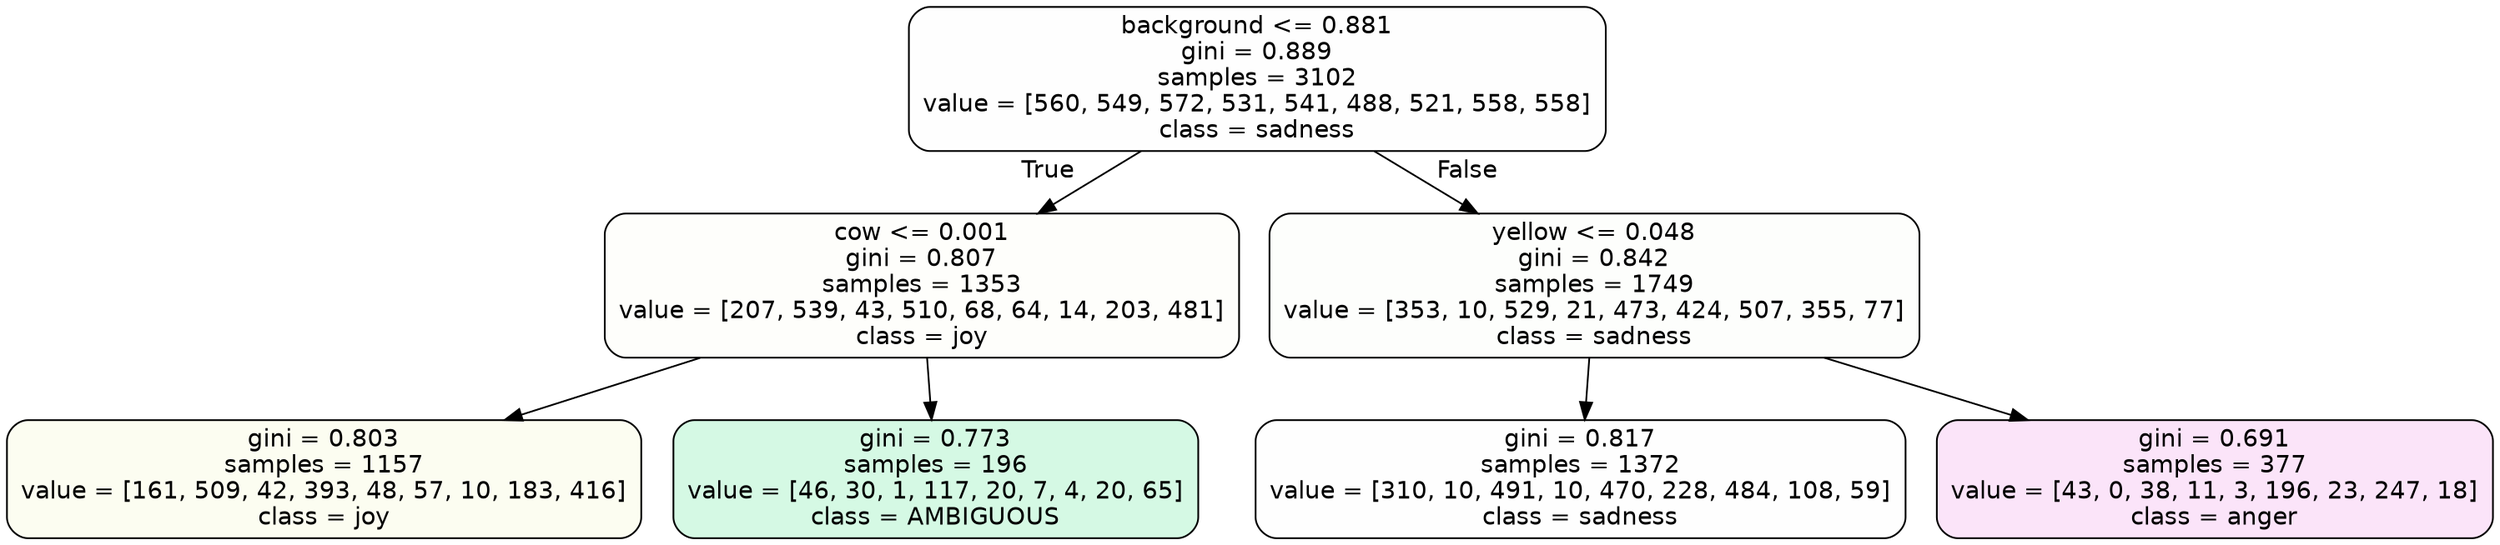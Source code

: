 digraph Tree {
node [shape=box, style="filled, rounded", color="black", fontname=helvetica] ;
edge [fontname=helvetica] ;
0 [label="background <= 0.881\ngini = 0.889\nsamples = 3102\nvalue = [560, 549, 572, 531, 541, 488, 521, 558, 558]\nclass = sadness", fillcolor="#64e53901"] ;
1 [label="cow <= 0.001\ngini = 0.807\nsamples = 1353\nvalue = [207, 539, 43, 510, 68, 64, 14, 203, 481]\nclass = joy", fillcolor="#d7e53905"] ;
0 -> 1 [labeldistance=2.5, labelangle=45, headlabel="True"] ;
2 [label="gini = 0.803\nsamples = 1157\nvalue = [161, 509, 42, 393, 48, 57, 10, 183, 416]\nclass = joy", fillcolor="#d7e53911"] ;
1 -> 2 ;
3 [label="gini = 0.773\nsamples = 196\nvalue = [46, 30, 1, 117, 20, 7, 4, 20, 65]\nclass = AMBIGUOUS", fillcolor="#39e58136"] ;
1 -> 3 ;
4 [label="yellow <= 0.048\ngini = 0.842\nsamples = 1749\nvalue = [353, 10, 529, 21, 473, 424, 507, 355, 77]\nclass = sadness", fillcolor="#64e53903"] ;
0 -> 4 [labeldistance=2.5, labelangle=-45, headlabel="False"] ;
5 [label="gini = 0.817\nsamples = 1372\nvalue = [310, 10, 491, 10, 470, 228, 484, 108, 59]\nclass = sadness", fillcolor="#64e53901"] ;
4 -> 5 ;
6 [label="gini = 0.691\nsamples = 377\nvalue = [43, 0, 38, 11, 3, 196, 23, 247, 18]\nclass = anger", fillcolor="#e539d722"] ;
4 -> 6 ;
}